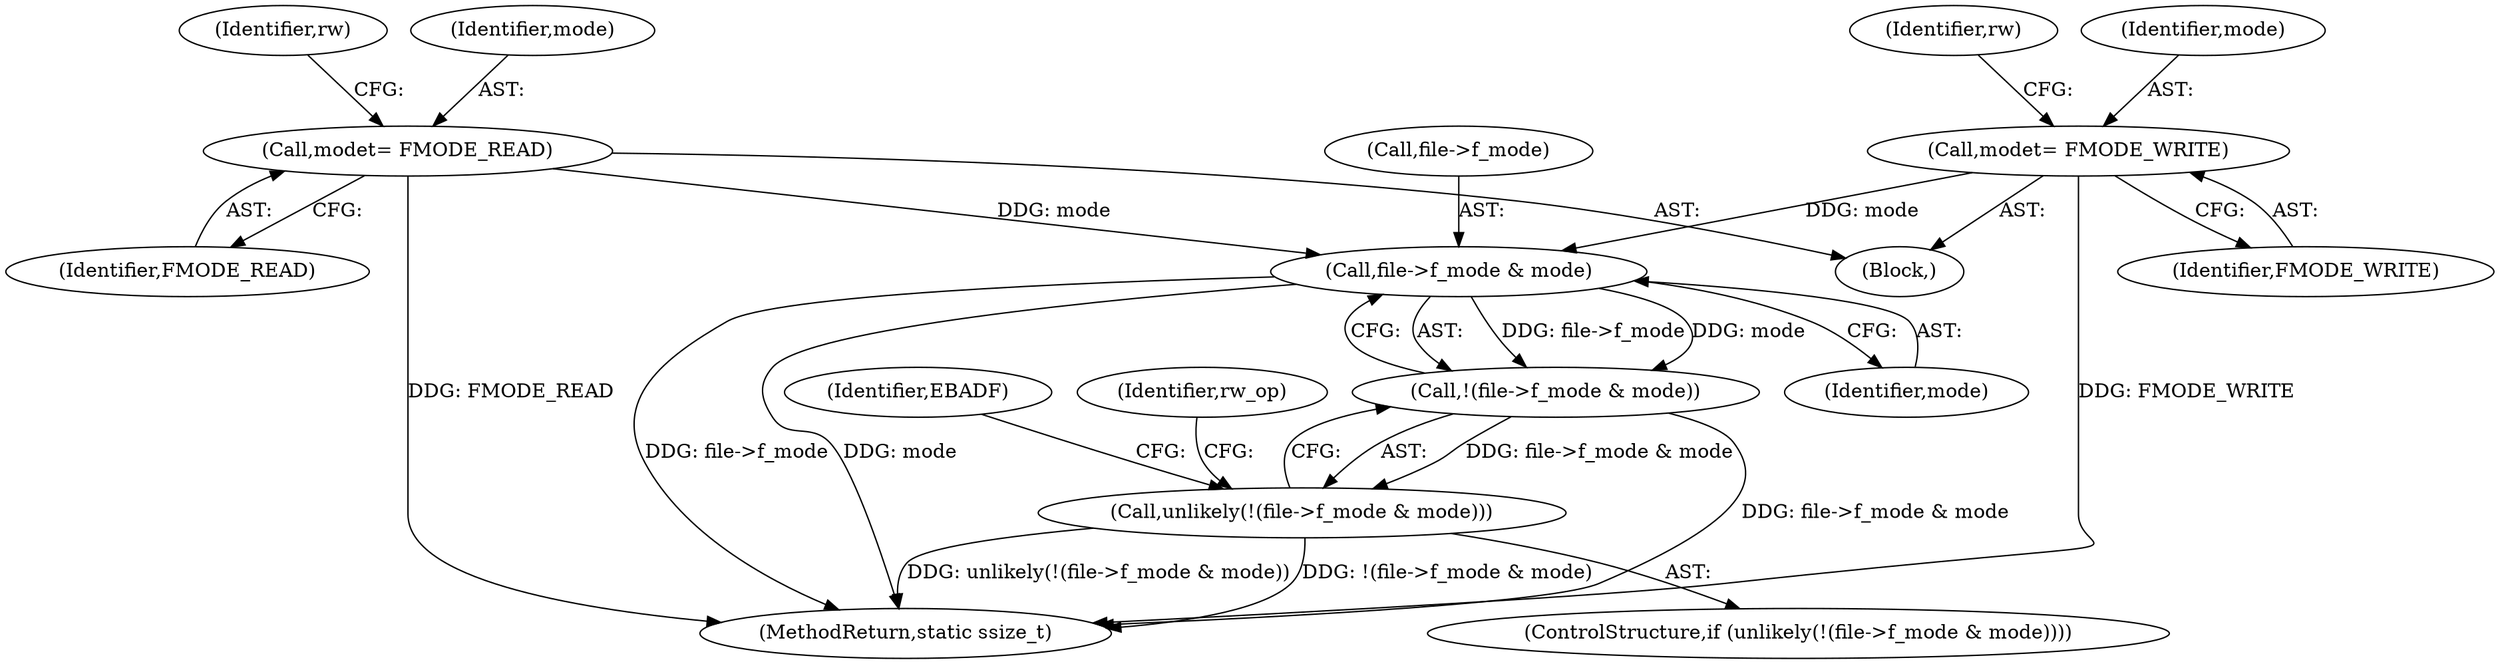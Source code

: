 digraph "0_linux_4c185ce06dca14f5cea192f5a2c981ef50663f2b@pointer" {
"1000181" [label="(Call,file->f_mode & mode)"];
"1000156" [label="(Call,mode\t= FMODE_WRITE)"];
"1000133" [label="(Call,mode\t= FMODE_READ)"];
"1000180" [label="(Call,!(file->f_mode & mode))"];
"1000179" [label="(Call,unlikely(!(file->f_mode & mode)))"];
"1000185" [label="(Identifier,mode)"];
"1000156" [label="(Call,mode\t= FMODE_WRITE)"];
"1000181" [label="(Call,file->f_mode & mode)"];
"1000137" [label="(Identifier,rw)"];
"1000130" [label="(Block,)"];
"1000180" [label="(Call,!(file->f_mode & mode))"];
"1000134" [label="(Identifier,mode)"];
"1000160" [label="(Identifier,rw)"];
"1000395" [label="(MethodReturn,static ssize_t)"];
"1000133" [label="(Call,mode\t= FMODE_READ)"];
"1000178" [label="(ControlStructure,if (unlikely(!(file->f_mode & mode))))"];
"1000135" [label="(Identifier,FMODE_READ)"];
"1000192" [label="(Identifier,rw_op)"];
"1000182" [label="(Call,file->f_mode)"];
"1000158" [label="(Identifier,FMODE_WRITE)"];
"1000179" [label="(Call,unlikely(!(file->f_mode & mode)))"];
"1000188" [label="(Identifier,EBADF)"];
"1000157" [label="(Identifier,mode)"];
"1000181" -> "1000180"  [label="AST: "];
"1000181" -> "1000185"  [label="CFG: "];
"1000182" -> "1000181"  [label="AST: "];
"1000185" -> "1000181"  [label="AST: "];
"1000180" -> "1000181"  [label="CFG: "];
"1000181" -> "1000395"  [label="DDG: file->f_mode"];
"1000181" -> "1000395"  [label="DDG: mode"];
"1000181" -> "1000180"  [label="DDG: file->f_mode"];
"1000181" -> "1000180"  [label="DDG: mode"];
"1000156" -> "1000181"  [label="DDG: mode"];
"1000133" -> "1000181"  [label="DDG: mode"];
"1000156" -> "1000130"  [label="AST: "];
"1000156" -> "1000158"  [label="CFG: "];
"1000157" -> "1000156"  [label="AST: "];
"1000158" -> "1000156"  [label="AST: "];
"1000160" -> "1000156"  [label="CFG: "];
"1000156" -> "1000395"  [label="DDG: FMODE_WRITE"];
"1000133" -> "1000130"  [label="AST: "];
"1000133" -> "1000135"  [label="CFG: "];
"1000134" -> "1000133"  [label="AST: "];
"1000135" -> "1000133"  [label="AST: "];
"1000137" -> "1000133"  [label="CFG: "];
"1000133" -> "1000395"  [label="DDG: FMODE_READ"];
"1000180" -> "1000179"  [label="AST: "];
"1000179" -> "1000180"  [label="CFG: "];
"1000180" -> "1000395"  [label="DDG: file->f_mode & mode"];
"1000180" -> "1000179"  [label="DDG: file->f_mode & mode"];
"1000179" -> "1000178"  [label="AST: "];
"1000188" -> "1000179"  [label="CFG: "];
"1000192" -> "1000179"  [label="CFG: "];
"1000179" -> "1000395"  [label="DDG: unlikely(!(file->f_mode & mode))"];
"1000179" -> "1000395"  [label="DDG: !(file->f_mode & mode)"];
}
